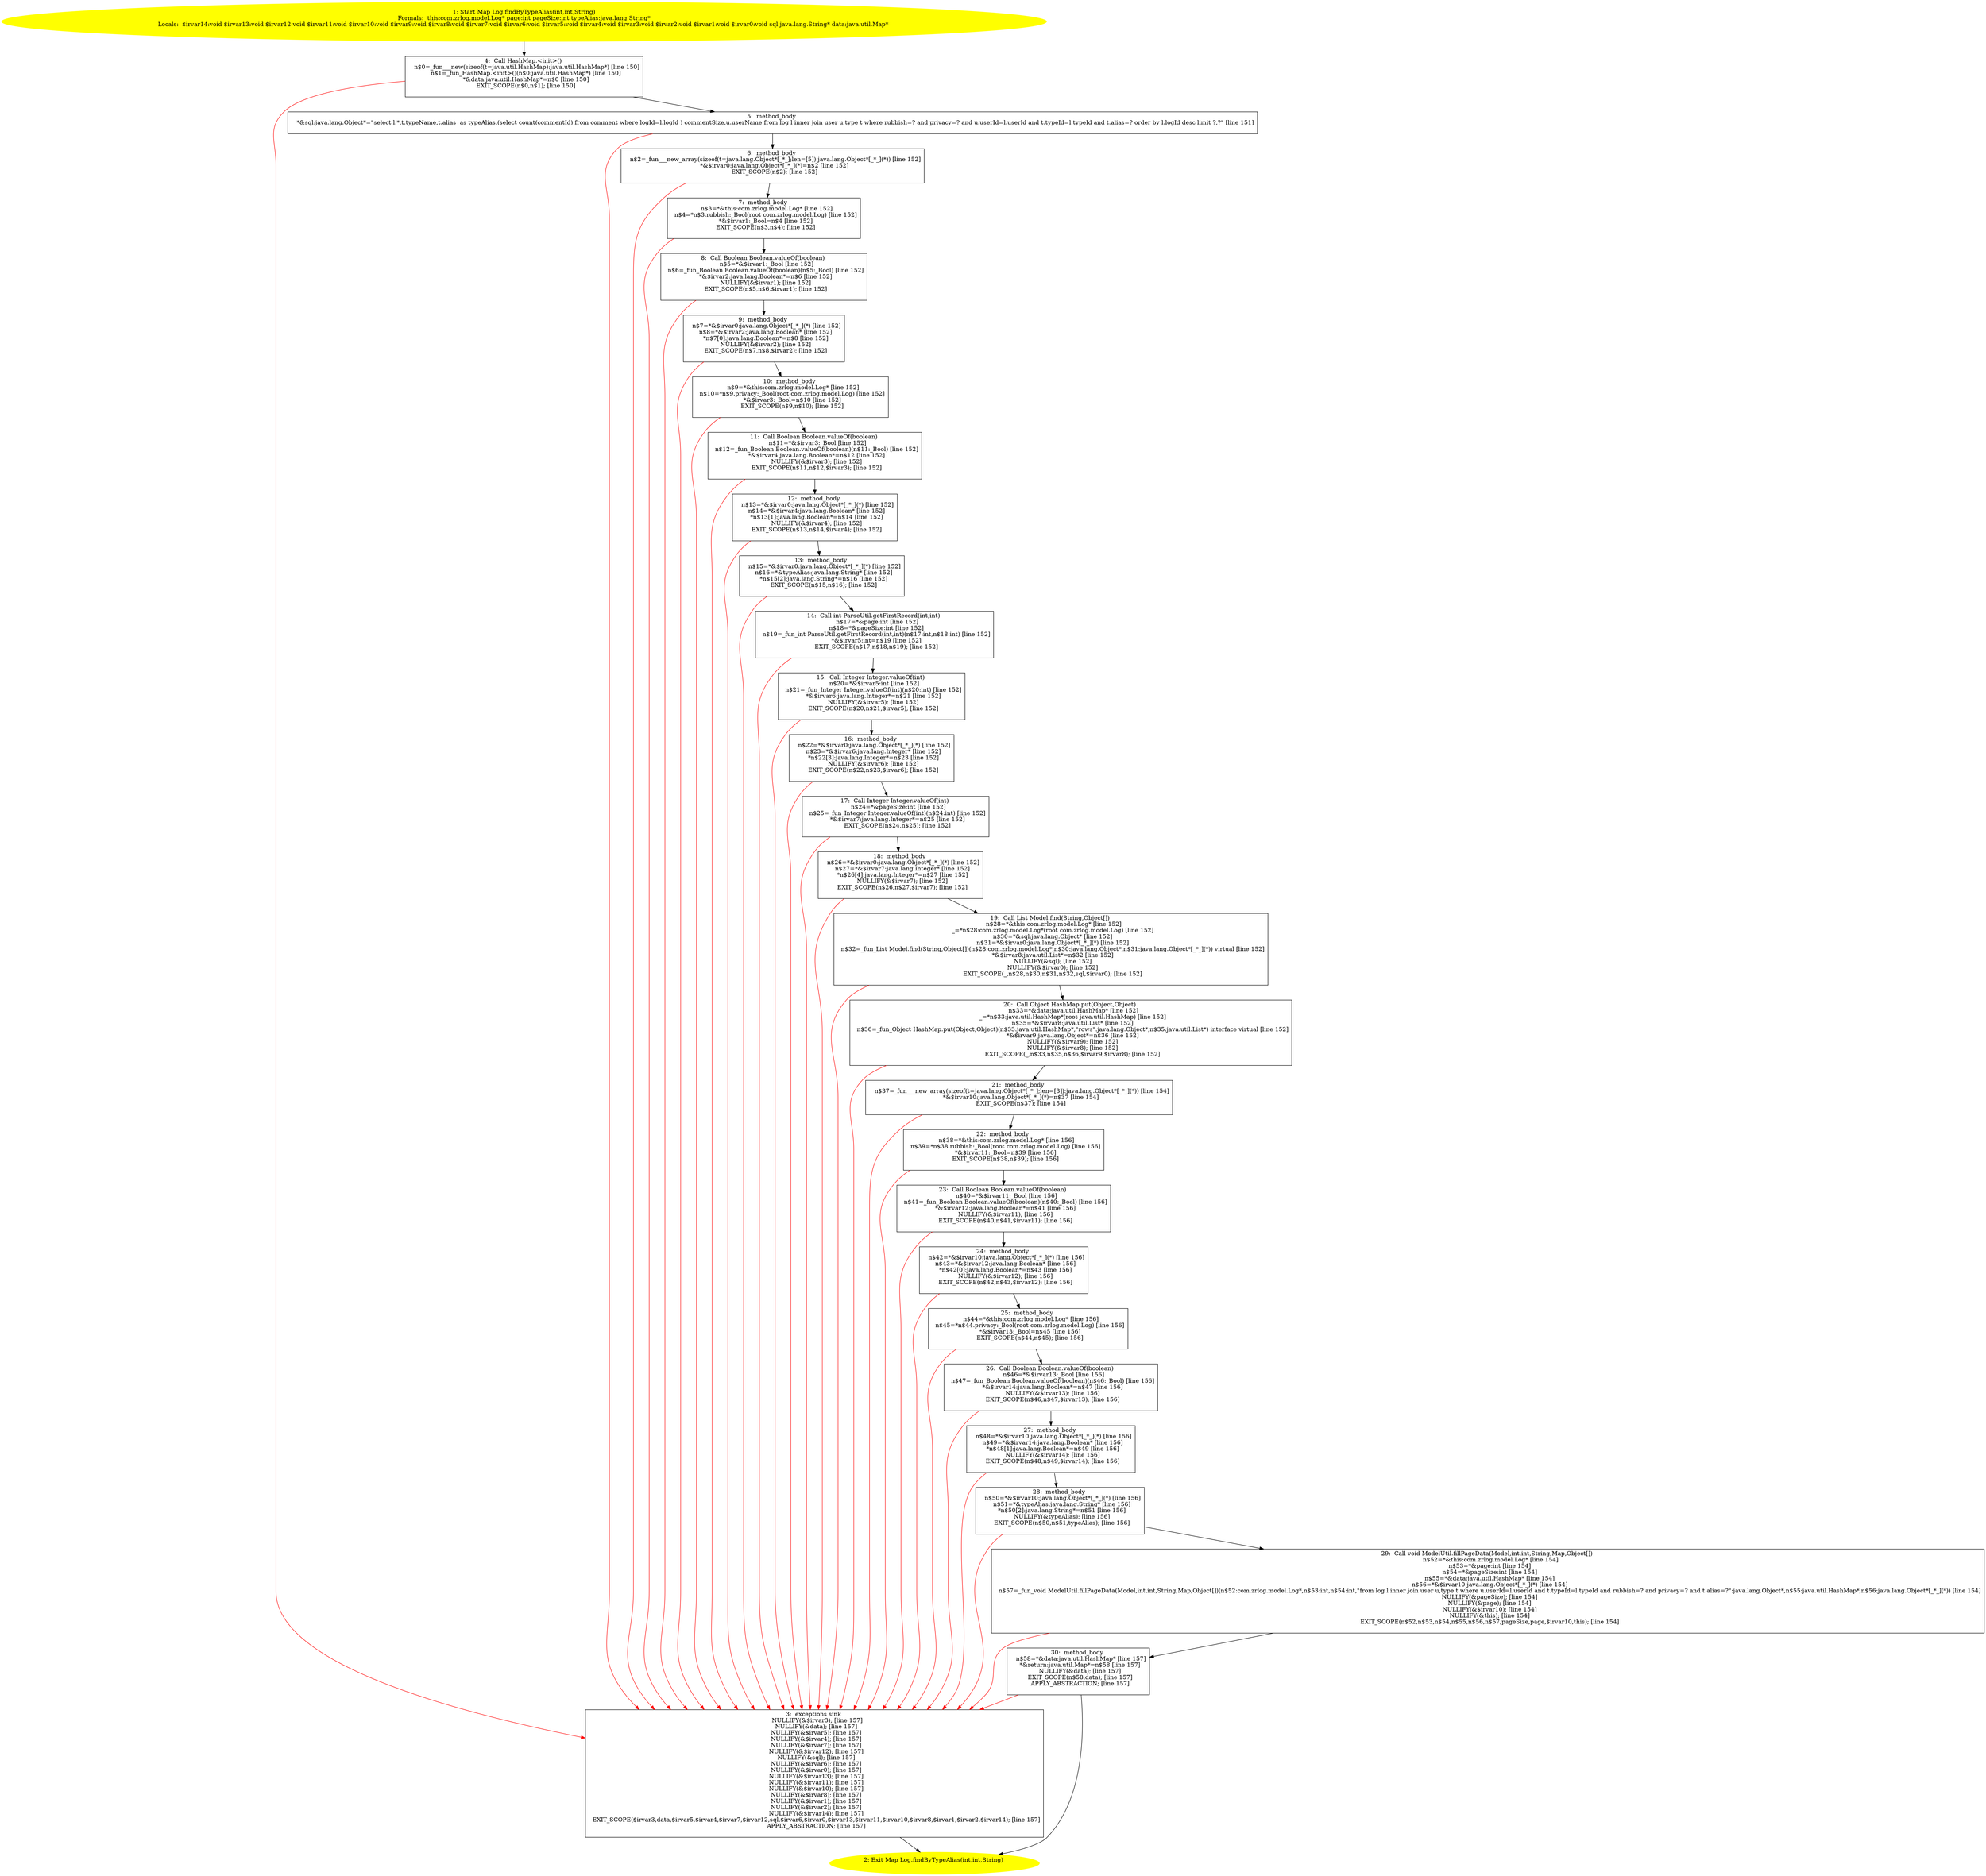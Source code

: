 /* @generated */
digraph cfg {
"com.zrlog.model.Log.findByTypeAlias(int,int,java.lang.String):java.util.Map.486b82fd1e507cf5224ef3f28139d561_1" [label="1: Start Map Log.findByTypeAlias(int,int,String)\nFormals:  this:com.zrlog.model.Log* page:int pageSize:int typeAlias:java.lang.String*\nLocals:  $irvar14:void $irvar13:void $irvar12:void $irvar11:void $irvar10:void $irvar9:void $irvar8:void $irvar7:void $irvar6:void $irvar5:void $irvar4:void $irvar3:void $irvar2:void $irvar1:void $irvar0:void sql:java.lang.String* data:java.util.Map* \n  " color=yellow style=filled]
	

	 "com.zrlog.model.Log.findByTypeAlias(int,int,java.lang.String):java.util.Map.486b82fd1e507cf5224ef3f28139d561_1" -> "com.zrlog.model.Log.findByTypeAlias(int,int,java.lang.String):java.util.Map.486b82fd1e507cf5224ef3f28139d561_4" ;
"com.zrlog.model.Log.findByTypeAlias(int,int,java.lang.String):java.util.Map.486b82fd1e507cf5224ef3f28139d561_2" [label="2: Exit Map Log.findByTypeAlias(int,int,String) \n  " color=yellow style=filled]
	

"com.zrlog.model.Log.findByTypeAlias(int,int,java.lang.String):java.util.Map.486b82fd1e507cf5224ef3f28139d561_3" [label="3:  exceptions sink \n   NULLIFY(&$irvar3); [line 157]\n  NULLIFY(&data); [line 157]\n  NULLIFY(&$irvar5); [line 157]\n  NULLIFY(&$irvar4); [line 157]\n  NULLIFY(&$irvar7); [line 157]\n  NULLIFY(&$irvar12); [line 157]\n  NULLIFY(&sql); [line 157]\n  NULLIFY(&$irvar6); [line 157]\n  NULLIFY(&$irvar0); [line 157]\n  NULLIFY(&$irvar13); [line 157]\n  NULLIFY(&$irvar11); [line 157]\n  NULLIFY(&$irvar10); [line 157]\n  NULLIFY(&$irvar8); [line 157]\n  NULLIFY(&$irvar1); [line 157]\n  NULLIFY(&$irvar2); [line 157]\n  NULLIFY(&$irvar14); [line 157]\n  EXIT_SCOPE($irvar3,data,$irvar5,$irvar4,$irvar7,$irvar12,sql,$irvar6,$irvar0,$irvar13,$irvar11,$irvar10,$irvar8,$irvar1,$irvar2,$irvar14); [line 157]\n  APPLY_ABSTRACTION; [line 157]\n " shape="box"]
	

	 "com.zrlog.model.Log.findByTypeAlias(int,int,java.lang.String):java.util.Map.486b82fd1e507cf5224ef3f28139d561_3" -> "com.zrlog.model.Log.findByTypeAlias(int,int,java.lang.String):java.util.Map.486b82fd1e507cf5224ef3f28139d561_2" ;
"com.zrlog.model.Log.findByTypeAlias(int,int,java.lang.String):java.util.Map.486b82fd1e507cf5224ef3f28139d561_4" [label="4:  Call HashMap.<init>() \n   n$0=_fun___new(sizeof(t=java.util.HashMap):java.util.HashMap*) [line 150]\n  n$1=_fun_HashMap.<init>()(n$0:java.util.HashMap*) [line 150]\n  *&data:java.util.HashMap*=n$0 [line 150]\n  EXIT_SCOPE(n$0,n$1); [line 150]\n " shape="box"]
	

	 "com.zrlog.model.Log.findByTypeAlias(int,int,java.lang.String):java.util.Map.486b82fd1e507cf5224ef3f28139d561_4" -> "com.zrlog.model.Log.findByTypeAlias(int,int,java.lang.String):java.util.Map.486b82fd1e507cf5224ef3f28139d561_5" ;
	 "com.zrlog.model.Log.findByTypeAlias(int,int,java.lang.String):java.util.Map.486b82fd1e507cf5224ef3f28139d561_4" -> "com.zrlog.model.Log.findByTypeAlias(int,int,java.lang.String):java.util.Map.486b82fd1e507cf5224ef3f28139d561_3" [color="red" ];
"com.zrlog.model.Log.findByTypeAlias(int,int,java.lang.String):java.util.Map.486b82fd1e507cf5224ef3f28139d561_5" [label="5:  method_body \n   *&sql:java.lang.Object*=\"select l.*,t.typeName,t.alias  as typeAlias,(select count(commentId) from comment where logId=l.logId ) commentSize,u.userName from log l inner join user u,type t where rubbish=? and privacy=? and u.userId=l.userId and t.typeId=l.typeId and t.alias=? order by l.logId desc limit ?,?\" [line 151]\n " shape="box"]
	

	 "com.zrlog.model.Log.findByTypeAlias(int,int,java.lang.String):java.util.Map.486b82fd1e507cf5224ef3f28139d561_5" -> "com.zrlog.model.Log.findByTypeAlias(int,int,java.lang.String):java.util.Map.486b82fd1e507cf5224ef3f28139d561_6" ;
	 "com.zrlog.model.Log.findByTypeAlias(int,int,java.lang.String):java.util.Map.486b82fd1e507cf5224ef3f28139d561_5" -> "com.zrlog.model.Log.findByTypeAlias(int,int,java.lang.String):java.util.Map.486b82fd1e507cf5224ef3f28139d561_3" [color="red" ];
"com.zrlog.model.Log.findByTypeAlias(int,int,java.lang.String):java.util.Map.486b82fd1e507cf5224ef3f28139d561_6" [label="6:  method_body \n   n$2=_fun___new_array(sizeof(t=java.lang.Object*[_*_];len=[5]):java.lang.Object*[_*_](*)) [line 152]\n  *&$irvar0:java.lang.Object*[_*_](*)=n$2 [line 152]\n  EXIT_SCOPE(n$2); [line 152]\n " shape="box"]
	

	 "com.zrlog.model.Log.findByTypeAlias(int,int,java.lang.String):java.util.Map.486b82fd1e507cf5224ef3f28139d561_6" -> "com.zrlog.model.Log.findByTypeAlias(int,int,java.lang.String):java.util.Map.486b82fd1e507cf5224ef3f28139d561_7" ;
	 "com.zrlog.model.Log.findByTypeAlias(int,int,java.lang.String):java.util.Map.486b82fd1e507cf5224ef3f28139d561_6" -> "com.zrlog.model.Log.findByTypeAlias(int,int,java.lang.String):java.util.Map.486b82fd1e507cf5224ef3f28139d561_3" [color="red" ];
"com.zrlog.model.Log.findByTypeAlias(int,int,java.lang.String):java.util.Map.486b82fd1e507cf5224ef3f28139d561_7" [label="7:  method_body \n   n$3=*&this:com.zrlog.model.Log* [line 152]\n  n$4=*n$3.rubbish:_Bool(root com.zrlog.model.Log) [line 152]\n  *&$irvar1:_Bool=n$4 [line 152]\n  EXIT_SCOPE(n$3,n$4); [line 152]\n " shape="box"]
	

	 "com.zrlog.model.Log.findByTypeAlias(int,int,java.lang.String):java.util.Map.486b82fd1e507cf5224ef3f28139d561_7" -> "com.zrlog.model.Log.findByTypeAlias(int,int,java.lang.String):java.util.Map.486b82fd1e507cf5224ef3f28139d561_8" ;
	 "com.zrlog.model.Log.findByTypeAlias(int,int,java.lang.String):java.util.Map.486b82fd1e507cf5224ef3f28139d561_7" -> "com.zrlog.model.Log.findByTypeAlias(int,int,java.lang.String):java.util.Map.486b82fd1e507cf5224ef3f28139d561_3" [color="red" ];
"com.zrlog.model.Log.findByTypeAlias(int,int,java.lang.String):java.util.Map.486b82fd1e507cf5224ef3f28139d561_8" [label="8:  Call Boolean Boolean.valueOf(boolean) \n   n$5=*&$irvar1:_Bool [line 152]\n  n$6=_fun_Boolean Boolean.valueOf(boolean)(n$5:_Bool) [line 152]\n  *&$irvar2:java.lang.Boolean*=n$6 [line 152]\n  NULLIFY(&$irvar1); [line 152]\n  EXIT_SCOPE(n$5,n$6,$irvar1); [line 152]\n " shape="box"]
	

	 "com.zrlog.model.Log.findByTypeAlias(int,int,java.lang.String):java.util.Map.486b82fd1e507cf5224ef3f28139d561_8" -> "com.zrlog.model.Log.findByTypeAlias(int,int,java.lang.String):java.util.Map.486b82fd1e507cf5224ef3f28139d561_9" ;
	 "com.zrlog.model.Log.findByTypeAlias(int,int,java.lang.String):java.util.Map.486b82fd1e507cf5224ef3f28139d561_8" -> "com.zrlog.model.Log.findByTypeAlias(int,int,java.lang.String):java.util.Map.486b82fd1e507cf5224ef3f28139d561_3" [color="red" ];
"com.zrlog.model.Log.findByTypeAlias(int,int,java.lang.String):java.util.Map.486b82fd1e507cf5224ef3f28139d561_9" [label="9:  method_body \n   n$7=*&$irvar0:java.lang.Object*[_*_](*) [line 152]\n  n$8=*&$irvar2:java.lang.Boolean* [line 152]\n  *n$7[0]:java.lang.Boolean*=n$8 [line 152]\n  NULLIFY(&$irvar2); [line 152]\n  EXIT_SCOPE(n$7,n$8,$irvar2); [line 152]\n " shape="box"]
	

	 "com.zrlog.model.Log.findByTypeAlias(int,int,java.lang.String):java.util.Map.486b82fd1e507cf5224ef3f28139d561_9" -> "com.zrlog.model.Log.findByTypeAlias(int,int,java.lang.String):java.util.Map.486b82fd1e507cf5224ef3f28139d561_10" ;
	 "com.zrlog.model.Log.findByTypeAlias(int,int,java.lang.String):java.util.Map.486b82fd1e507cf5224ef3f28139d561_9" -> "com.zrlog.model.Log.findByTypeAlias(int,int,java.lang.String):java.util.Map.486b82fd1e507cf5224ef3f28139d561_3" [color="red" ];
"com.zrlog.model.Log.findByTypeAlias(int,int,java.lang.String):java.util.Map.486b82fd1e507cf5224ef3f28139d561_10" [label="10:  method_body \n   n$9=*&this:com.zrlog.model.Log* [line 152]\n  n$10=*n$9.privacy:_Bool(root com.zrlog.model.Log) [line 152]\n  *&$irvar3:_Bool=n$10 [line 152]\n  EXIT_SCOPE(n$9,n$10); [line 152]\n " shape="box"]
	

	 "com.zrlog.model.Log.findByTypeAlias(int,int,java.lang.String):java.util.Map.486b82fd1e507cf5224ef3f28139d561_10" -> "com.zrlog.model.Log.findByTypeAlias(int,int,java.lang.String):java.util.Map.486b82fd1e507cf5224ef3f28139d561_11" ;
	 "com.zrlog.model.Log.findByTypeAlias(int,int,java.lang.String):java.util.Map.486b82fd1e507cf5224ef3f28139d561_10" -> "com.zrlog.model.Log.findByTypeAlias(int,int,java.lang.String):java.util.Map.486b82fd1e507cf5224ef3f28139d561_3" [color="red" ];
"com.zrlog.model.Log.findByTypeAlias(int,int,java.lang.String):java.util.Map.486b82fd1e507cf5224ef3f28139d561_11" [label="11:  Call Boolean Boolean.valueOf(boolean) \n   n$11=*&$irvar3:_Bool [line 152]\n  n$12=_fun_Boolean Boolean.valueOf(boolean)(n$11:_Bool) [line 152]\n  *&$irvar4:java.lang.Boolean*=n$12 [line 152]\n  NULLIFY(&$irvar3); [line 152]\n  EXIT_SCOPE(n$11,n$12,$irvar3); [line 152]\n " shape="box"]
	

	 "com.zrlog.model.Log.findByTypeAlias(int,int,java.lang.String):java.util.Map.486b82fd1e507cf5224ef3f28139d561_11" -> "com.zrlog.model.Log.findByTypeAlias(int,int,java.lang.String):java.util.Map.486b82fd1e507cf5224ef3f28139d561_12" ;
	 "com.zrlog.model.Log.findByTypeAlias(int,int,java.lang.String):java.util.Map.486b82fd1e507cf5224ef3f28139d561_11" -> "com.zrlog.model.Log.findByTypeAlias(int,int,java.lang.String):java.util.Map.486b82fd1e507cf5224ef3f28139d561_3" [color="red" ];
"com.zrlog.model.Log.findByTypeAlias(int,int,java.lang.String):java.util.Map.486b82fd1e507cf5224ef3f28139d561_12" [label="12:  method_body \n   n$13=*&$irvar0:java.lang.Object*[_*_](*) [line 152]\n  n$14=*&$irvar4:java.lang.Boolean* [line 152]\n  *n$13[1]:java.lang.Boolean*=n$14 [line 152]\n  NULLIFY(&$irvar4); [line 152]\n  EXIT_SCOPE(n$13,n$14,$irvar4); [line 152]\n " shape="box"]
	

	 "com.zrlog.model.Log.findByTypeAlias(int,int,java.lang.String):java.util.Map.486b82fd1e507cf5224ef3f28139d561_12" -> "com.zrlog.model.Log.findByTypeAlias(int,int,java.lang.String):java.util.Map.486b82fd1e507cf5224ef3f28139d561_13" ;
	 "com.zrlog.model.Log.findByTypeAlias(int,int,java.lang.String):java.util.Map.486b82fd1e507cf5224ef3f28139d561_12" -> "com.zrlog.model.Log.findByTypeAlias(int,int,java.lang.String):java.util.Map.486b82fd1e507cf5224ef3f28139d561_3" [color="red" ];
"com.zrlog.model.Log.findByTypeAlias(int,int,java.lang.String):java.util.Map.486b82fd1e507cf5224ef3f28139d561_13" [label="13:  method_body \n   n$15=*&$irvar0:java.lang.Object*[_*_](*) [line 152]\n  n$16=*&typeAlias:java.lang.String* [line 152]\n  *n$15[2]:java.lang.String*=n$16 [line 152]\n  EXIT_SCOPE(n$15,n$16); [line 152]\n " shape="box"]
	

	 "com.zrlog.model.Log.findByTypeAlias(int,int,java.lang.String):java.util.Map.486b82fd1e507cf5224ef3f28139d561_13" -> "com.zrlog.model.Log.findByTypeAlias(int,int,java.lang.String):java.util.Map.486b82fd1e507cf5224ef3f28139d561_14" ;
	 "com.zrlog.model.Log.findByTypeAlias(int,int,java.lang.String):java.util.Map.486b82fd1e507cf5224ef3f28139d561_13" -> "com.zrlog.model.Log.findByTypeAlias(int,int,java.lang.String):java.util.Map.486b82fd1e507cf5224ef3f28139d561_3" [color="red" ];
"com.zrlog.model.Log.findByTypeAlias(int,int,java.lang.String):java.util.Map.486b82fd1e507cf5224ef3f28139d561_14" [label="14:  Call int ParseUtil.getFirstRecord(int,int) \n   n$17=*&page:int [line 152]\n  n$18=*&pageSize:int [line 152]\n  n$19=_fun_int ParseUtil.getFirstRecord(int,int)(n$17:int,n$18:int) [line 152]\n  *&$irvar5:int=n$19 [line 152]\n  EXIT_SCOPE(n$17,n$18,n$19); [line 152]\n " shape="box"]
	

	 "com.zrlog.model.Log.findByTypeAlias(int,int,java.lang.String):java.util.Map.486b82fd1e507cf5224ef3f28139d561_14" -> "com.zrlog.model.Log.findByTypeAlias(int,int,java.lang.String):java.util.Map.486b82fd1e507cf5224ef3f28139d561_15" ;
	 "com.zrlog.model.Log.findByTypeAlias(int,int,java.lang.String):java.util.Map.486b82fd1e507cf5224ef3f28139d561_14" -> "com.zrlog.model.Log.findByTypeAlias(int,int,java.lang.String):java.util.Map.486b82fd1e507cf5224ef3f28139d561_3" [color="red" ];
"com.zrlog.model.Log.findByTypeAlias(int,int,java.lang.String):java.util.Map.486b82fd1e507cf5224ef3f28139d561_15" [label="15:  Call Integer Integer.valueOf(int) \n   n$20=*&$irvar5:int [line 152]\n  n$21=_fun_Integer Integer.valueOf(int)(n$20:int) [line 152]\n  *&$irvar6:java.lang.Integer*=n$21 [line 152]\n  NULLIFY(&$irvar5); [line 152]\n  EXIT_SCOPE(n$20,n$21,$irvar5); [line 152]\n " shape="box"]
	

	 "com.zrlog.model.Log.findByTypeAlias(int,int,java.lang.String):java.util.Map.486b82fd1e507cf5224ef3f28139d561_15" -> "com.zrlog.model.Log.findByTypeAlias(int,int,java.lang.String):java.util.Map.486b82fd1e507cf5224ef3f28139d561_16" ;
	 "com.zrlog.model.Log.findByTypeAlias(int,int,java.lang.String):java.util.Map.486b82fd1e507cf5224ef3f28139d561_15" -> "com.zrlog.model.Log.findByTypeAlias(int,int,java.lang.String):java.util.Map.486b82fd1e507cf5224ef3f28139d561_3" [color="red" ];
"com.zrlog.model.Log.findByTypeAlias(int,int,java.lang.String):java.util.Map.486b82fd1e507cf5224ef3f28139d561_16" [label="16:  method_body \n   n$22=*&$irvar0:java.lang.Object*[_*_](*) [line 152]\n  n$23=*&$irvar6:java.lang.Integer* [line 152]\n  *n$22[3]:java.lang.Integer*=n$23 [line 152]\n  NULLIFY(&$irvar6); [line 152]\n  EXIT_SCOPE(n$22,n$23,$irvar6); [line 152]\n " shape="box"]
	

	 "com.zrlog.model.Log.findByTypeAlias(int,int,java.lang.String):java.util.Map.486b82fd1e507cf5224ef3f28139d561_16" -> "com.zrlog.model.Log.findByTypeAlias(int,int,java.lang.String):java.util.Map.486b82fd1e507cf5224ef3f28139d561_17" ;
	 "com.zrlog.model.Log.findByTypeAlias(int,int,java.lang.String):java.util.Map.486b82fd1e507cf5224ef3f28139d561_16" -> "com.zrlog.model.Log.findByTypeAlias(int,int,java.lang.String):java.util.Map.486b82fd1e507cf5224ef3f28139d561_3" [color="red" ];
"com.zrlog.model.Log.findByTypeAlias(int,int,java.lang.String):java.util.Map.486b82fd1e507cf5224ef3f28139d561_17" [label="17:  Call Integer Integer.valueOf(int) \n   n$24=*&pageSize:int [line 152]\n  n$25=_fun_Integer Integer.valueOf(int)(n$24:int) [line 152]\n  *&$irvar7:java.lang.Integer*=n$25 [line 152]\n  EXIT_SCOPE(n$24,n$25); [line 152]\n " shape="box"]
	

	 "com.zrlog.model.Log.findByTypeAlias(int,int,java.lang.String):java.util.Map.486b82fd1e507cf5224ef3f28139d561_17" -> "com.zrlog.model.Log.findByTypeAlias(int,int,java.lang.String):java.util.Map.486b82fd1e507cf5224ef3f28139d561_18" ;
	 "com.zrlog.model.Log.findByTypeAlias(int,int,java.lang.String):java.util.Map.486b82fd1e507cf5224ef3f28139d561_17" -> "com.zrlog.model.Log.findByTypeAlias(int,int,java.lang.String):java.util.Map.486b82fd1e507cf5224ef3f28139d561_3" [color="red" ];
"com.zrlog.model.Log.findByTypeAlias(int,int,java.lang.String):java.util.Map.486b82fd1e507cf5224ef3f28139d561_18" [label="18:  method_body \n   n$26=*&$irvar0:java.lang.Object*[_*_](*) [line 152]\n  n$27=*&$irvar7:java.lang.Integer* [line 152]\n  *n$26[4]:java.lang.Integer*=n$27 [line 152]\n  NULLIFY(&$irvar7); [line 152]\n  EXIT_SCOPE(n$26,n$27,$irvar7); [line 152]\n " shape="box"]
	

	 "com.zrlog.model.Log.findByTypeAlias(int,int,java.lang.String):java.util.Map.486b82fd1e507cf5224ef3f28139d561_18" -> "com.zrlog.model.Log.findByTypeAlias(int,int,java.lang.String):java.util.Map.486b82fd1e507cf5224ef3f28139d561_19" ;
	 "com.zrlog.model.Log.findByTypeAlias(int,int,java.lang.String):java.util.Map.486b82fd1e507cf5224ef3f28139d561_18" -> "com.zrlog.model.Log.findByTypeAlias(int,int,java.lang.String):java.util.Map.486b82fd1e507cf5224ef3f28139d561_3" [color="red" ];
"com.zrlog.model.Log.findByTypeAlias(int,int,java.lang.String):java.util.Map.486b82fd1e507cf5224ef3f28139d561_19" [label="19:  Call List Model.find(String,Object[]) \n   n$28=*&this:com.zrlog.model.Log* [line 152]\n  _=*n$28:com.zrlog.model.Log*(root com.zrlog.model.Log) [line 152]\n  n$30=*&sql:java.lang.Object* [line 152]\n  n$31=*&$irvar0:java.lang.Object*[_*_](*) [line 152]\n  n$32=_fun_List Model.find(String,Object[])(n$28:com.zrlog.model.Log*,n$30:java.lang.Object*,n$31:java.lang.Object*[_*_](*)) virtual [line 152]\n  *&$irvar8:java.util.List*=n$32 [line 152]\n  NULLIFY(&sql); [line 152]\n  NULLIFY(&$irvar0); [line 152]\n  EXIT_SCOPE(_,n$28,n$30,n$31,n$32,sql,$irvar0); [line 152]\n " shape="box"]
	

	 "com.zrlog.model.Log.findByTypeAlias(int,int,java.lang.String):java.util.Map.486b82fd1e507cf5224ef3f28139d561_19" -> "com.zrlog.model.Log.findByTypeAlias(int,int,java.lang.String):java.util.Map.486b82fd1e507cf5224ef3f28139d561_20" ;
	 "com.zrlog.model.Log.findByTypeAlias(int,int,java.lang.String):java.util.Map.486b82fd1e507cf5224ef3f28139d561_19" -> "com.zrlog.model.Log.findByTypeAlias(int,int,java.lang.String):java.util.Map.486b82fd1e507cf5224ef3f28139d561_3" [color="red" ];
"com.zrlog.model.Log.findByTypeAlias(int,int,java.lang.String):java.util.Map.486b82fd1e507cf5224ef3f28139d561_20" [label="20:  Call Object HashMap.put(Object,Object) \n   n$33=*&data:java.util.HashMap* [line 152]\n  _=*n$33:java.util.HashMap*(root java.util.HashMap) [line 152]\n  n$35=*&$irvar8:java.util.List* [line 152]\n  n$36=_fun_Object HashMap.put(Object,Object)(n$33:java.util.HashMap*,\"rows\":java.lang.Object*,n$35:java.util.List*) interface virtual [line 152]\n  *&$irvar9:java.lang.Object*=n$36 [line 152]\n  NULLIFY(&$irvar9); [line 152]\n  NULLIFY(&$irvar8); [line 152]\n  EXIT_SCOPE(_,n$33,n$35,n$36,$irvar9,$irvar8); [line 152]\n " shape="box"]
	

	 "com.zrlog.model.Log.findByTypeAlias(int,int,java.lang.String):java.util.Map.486b82fd1e507cf5224ef3f28139d561_20" -> "com.zrlog.model.Log.findByTypeAlias(int,int,java.lang.String):java.util.Map.486b82fd1e507cf5224ef3f28139d561_21" ;
	 "com.zrlog.model.Log.findByTypeAlias(int,int,java.lang.String):java.util.Map.486b82fd1e507cf5224ef3f28139d561_20" -> "com.zrlog.model.Log.findByTypeAlias(int,int,java.lang.String):java.util.Map.486b82fd1e507cf5224ef3f28139d561_3" [color="red" ];
"com.zrlog.model.Log.findByTypeAlias(int,int,java.lang.String):java.util.Map.486b82fd1e507cf5224ef3f28139d561_21" [label="21:  method_body \n   n$37=_fun___new_array(sizeof(t=java.lang.Object*[_*_];len=[3]):java.lang.Object*[_*_](*)) [line 154]\n  *&$irvar10:java.lang.Object*[_*_](*)=n$37 [line 154]\n  EXIT_SCOPE(n$37); [line 154]\n " shape="box"]
	

	 "com.zrlog.model.Log.findByTypeAlias(int,int,java.lang.String):java.util.Map.486b82fd1e507cf5224ef3f28139d561_21" -> "com.zrlog.model.Log.findByTypeAlias(int,int,java.lang.String):java.util.Map.486b82fd1e507cf5224ef3f28139d561_22" ;
	 "com.zrlog.model.Log.findByTypeAlias(int,int,java.lang.String):java.util.Map.486b82fd1e507cf5224ef3f28139d561_21" -> "com.zrlog.model.Log.findByTypeAlias(int,int,java.lang.String):java.util.Map.486b82fd1e507cf5224ef3f28139d561_3" [color="red" ];
"com.zrlog.model.Log.findByTypeAlias(int,int,java.lang.String):java.util.Map.486b82fd1e507cf5224ef3f28139d561_22" [label="22:  method_body \n   n$38=*&this:com.zrlog.model.Log* [line 156]\n  n$39=*n$38.rubbish:_Bool(root com.zrlog.model.Log) [line 156]\n  *&$irvar11:_Bool=n$39 [line 156]\n  EXIT_SCOPE(n$38,n$39); [line 156]\n " shape="box"]
	

	 "com.zrlog.model.Log.findByTypeAlias(int,int,java.lang.String):java.util.Map.486b82fd1e507cf5224ef3f28139d561_22" -> "com.zrlog.model.Log.findByTypeAlias(int,int,java.lang.String):java.util.Map.486b82fd1e507cf5224ef3f28139d561_23" ;
	 "com.zrlog.model.Log.findByTypeAlias(int,int,java.lang.String):java.util.Map.486b82fd1e507cf5224ef3f28139d561_22" -> "com.zrlog.model.Log.findByTypeAlias(int,int,java.lang.String):java.util.Map.486b82fd1e507cf5224ef3f28139d561_3" [color="red" ];
"com.zrlog.model.Log.findByTypeAlias(int,int,java.lang.String):java.util.Map.486b82fd1e507cf5224ef3f28139d561_23" [label="23:  Call Boolean Boolean.valueOf(boolean) \n   n$40=*&$irvar11:_Bool [line 156]\n  n$41=_fun_Boolean Boolean.valueOf(boolean)(n$40:_Bool) [line 156]\n  *&$irvar12:java.lang.Boolean*=n$41 [line 156]\n  NULLIFY(&$irvar11); [line 156]\n  EXIT_SCOPE(n$40,n$41,$irvar11); [line 156]\n " shape="box"]
	

	 "com.zrlog.model.Log.findByTypeAlias(int,int,java.lang.String):java.util.Map.486b82fd1e507cf5224ef3f28139d561_23" -> "com.zrlog.model.Log.findByTypeAlias(int,int,java.lang.String):java.util.Map.486b82fd1e507cf5224ef3f28139d561_24" ;
	 "com.zrlog.model.Log.findByTypeAlias(int,int,java.lang.String):java.util.Map.486b82fd1e507cf5224ef3f28139d561_23" -> "com.zrlog.model.Log.findByTypeAlias(int,int,java.lang.String):java.util.Map.486b82fd1e507cf5224ef3f28139d561_3" [color="red" ];
"com.zrlog.model.Log.findByTypeAlias(int,int,java.lang.String):java.util.Map.486b82fd1e507cf5224ef3f28139d561_24" [label="24:  method_body \n   n$42=*&$irvar10:java.lang.Object*[_*_](*) [line 156]\n  n$43=*&$irvar12:java.lang.Boolean* [line 156]\n  *n$42[0]:java.lang.Boolean*=n$43 [line 156]\n  NULLIFY(&$irvar12); [line 156]\n  EXIT_SCOPE(n$42,n$43,$irvar12); [line 156]\n " shape="box"]
	

	 "com.zrlog.model.Log.findByTypeAlias(int,int,java.lang.String):java.util.Map.486b82fd1e507cf5224ef3f28139d561_24" -> "com.zrlog.model.Log.findByTypeAlias(int,int,java.lang.String):java.util.Map.486b82fd1e507cf5224ef3f28139d561_25" ;
	 "com.zrlog.model.Log.findByTypeAlias(int,int,java.lang.String):java.util.Map.486b82fd1e507cf5224ef3f28139d561_24" -> "com.zrlog.model.Log.findByTypeAlias(int,int,java.lang.String):java.util.Map.486b82fd1e507cf5224ef3f28139d561_3" [color="red" ];
"com.zrlog.model.Log.findByTypeAlias(int,int,java.lang.String):java.util.Map.486b82fd1e507cf5224ef3f28139d561_25" [label="25:  method_body \n   n$44=*&this:com.zrlog.model.Log* [line 156]\n  n$45=*n$44.privacy:_Bool(root com.zrlog.model.Log) [line 156]\n  *&$irvar13:_Bool=n$45 [line 156]\n  EXIT_SCOPE(n$44,n$45); [line 156]\n " shape="box"]
	

	 "com.zrlog.model.Log.findByTypeAlias(int,int,java.lang.String):java.util.Map.486b82fd1e507cf5224ef3f28139d561_25" -> "com.zrlog.model.Log.findByTypeAlias(int,int,java.lang.String):java.util.Map.486b82fd1e507cf5224ef3f28139d561_26" ;
	 "com.zrlog.model.Log.findByTypeAlias(int,int,java.lang.String):java.util.Map.486b82fd1e507cf5224ef3f28139d561_25" -> "com.zrlog.model.Log.findByTypeAlias(int,int,java.lang.String):java.util.Map.486b82fd1e507cf5224ef3f28139d561_3" [color="red" ];
"com.zrlog.model.Log.findByTypeAlias(int,int,java.lang.String):java.util.Map.486b82fd1e507cf5224ef3f28139d561_26" [label="26:  Call Boolean Boolean.valueOf(boolean) \n   n$46=*&$irvar13:_Bool [line 156]\n  n$47=_fun_Boolean Boolean.valueOf(boolean)(n$46:_Bool) [line 156]\n  *&$irvar14:java.lang.Boolean*=n$47 [line 156]\n  NULLIFY(&$irvar13); [line 156]\n  EXIT_SCOPE(n$46,n$47,$irvar13); [line 156]\n " shape="box"]
	

	 "com.zrlog.model.Log.findByTypeAlias(int,int,java.lang.String):java.util.Map.486b82fd1e507cf5224ef3f28139d561_26" -> "com.zrlog.model.Log.findByTypeAlias(int,int,java.lang.String):java.util.Map.486b82fd1e507cf5224ef3f28139d561_27" ;
	 "com.zrlog.model.Log.findByTypeAlias(int,int,java.lang.String):java.util.Map.486b82fd1e507cf5224ef3f28139d561_26" -> "com.zrlog.model.Log.findByTypeAlias(int,int,java.lang.String):java.util.Map.486b82fd1e507cf5224ef3f28139d561_3" [color="red" ];
"com.zrlog.model.Log.findByTypeAlias(int,int,java.lang.String):java.util.Map.486b82fd1e507cf5224ef3f28139d561_27" [label="27:  method_body \n   n$48=*&$irvar10:java.lang.Object*[_*_](*) [line 156]\n  n$49=*&$irvar14:java.lang.Boolean* [line 156]\n  *n$48[1]:java.lang.Boolean*=n$49 [line 156]\n  NULLIFY(&$irvar14); [line 156]\n  EXIT_SCOPE(n$48,n$49,$irvar14); [line 156]\n " shape="box"]
	

	 "com.zrlog.model.Log.findByTypeAlias(int,int,java.lang.String):java.util.Map.486b82fd1e507cf5224ef3f28139d561_27" -> "com.zrlog.model.Log.findByTypeAlias(int,int,java.lang.String):java.util.Map.486b82fd1e507cf5224ef3f28139d561_28" ;
	 "com.zrlog.model.Log.findByTypeAlias(int,int,java.lang.String):java.util.Map.486b82fd1e507cf5224ef3f28139d561_27" -> "com.zrlog.model.Log.findByTypeAlias(int,int,java.lang.String):java.util.Map.486b82fd1e507cf5224ef3f28139d561_3" [color="red" ];
"com.zrlog.model.Log.findByTypeAlias(int,int,java.lang.String):java.util.Map.486b82fd1e507cf5224ef3f28139d561_28" [label="28:  method_body \n   n$50=*&$irvar10:java.lang.Object*[_*_](*) [line 156]\n  n$51=*&typeAlias:java.lang.String* [line 156]\n  *n$50[2]:java.lang.String*=n$51 [line 156]\n  NULLIFY(&typeAlias); [line 156]\n  EXIT_SCOPE(n$50,n$51,typeAlias); [line 156]\n " shape="box"]
	

	 "com.zrlog.model.Log.findByTypeAlias(int,int,java.lang.String):java.util.Map.486b82fd1e507cf5224ef3f28139d561_28" -> "com.zrlog.model.Log.findByTypeAlias(int,int,java.lang.String):java.util.Map.486b82fd1e507cf5224ef3f28139d561_29" ;
	 "com.zrlog.model.Log.findByTypeAlias(int,int,java.lang.String):java.util.Map.486b82fd1e507cf5224ef3f28139d561_28" -> "com.zrlog.model.Log.findByTypeAlias(int,int,java.lang.String):java.util.Map.486b82fd1e507cf5224ef3f28139d561_3" [color="red" ];
"com.zrlog.model.Log.findByTypeAlias(int,int,java.lang.String):java.util.Map.486b82fd1e507cf5224ef3f28139d561_29" [label="29:  Call void ModelUtil.fillPageData(Model,int,int,String,Map,Object[]) \n   n$52=*&this:com.zrlog.model.Log* [line 154]\n  n$53=*&page:int [line 154]\n  n$54=*&pageSize:int [line 154]\n  n$55=*&data:java.util.HashMap* [line 154]\n  n$56=*&$irvar10:java.lang.Object*[_*_](*) [line 154]\n  n$57=_fun_void ModelUtil.fillPageData(Model,int,int,String,Map,Object[])(n$52:com.zrlog.model.Log*,n$53:int,n$54:int,\"from log l inner join user u,type t where u.userId=l.userId and t.typeId=l.typeId and rubbish=? and privacy=? and t.alias=?\":java.lang.Object*,n$55:java.util.HashMap*,n$56:java.lang.Object*[_*_](*)) [line 154]\n  NULLIFY(&pageSize); [line 154]\n  NULLIFY(&page); [line 154]\n  NULLIFY(&$irvar10); [line 154]\n  NULLIFY(&this); [line 154]\n  EXIT_SCOPE(n$52,n$53,n$54,n$55,n$56,n$57,pageSize,page,$irvar10,this); [line 154]\n " shape="box"]
	

	 "com.zrlog.model.Log.findByTypeAlias(int,int,java.lang.String):java.util.Map.486b82fd1e507cf5224ef3f28139d561_29" -> "com.zrlog.model.Log.findByTypeAlias(int,int,java.lang.String):java.util.Map.486b82fd1e507cf5224ef3f28139d561_30" ;
	 "com.zrlog.model.Log.findByTypeAlias(int,int,java.lang.String):java.util.Map.486b82fd1e507cf5224ef3f28139d561_29" -> "com.zrlog.model.Log.findByTypeAlias(int,int,java.lang.String):java.util.Map.486b82fd1e507cf5224ef3f28139d561_3" [color="red" ];
"com.zrlog.model.Log.findByTypeAlias(int,int,java.lang.String):java.util.Map.486b82fd1e507cf5224ef3f28139d561_30" [label="30:  method_body \n   n$58=*&data:java.util.HashMap* [line 157]\n  *&return:java.util.Map*=n$58 [line 157]\n  NULLIFY(&data); [line 157]\n  EXIT_SCOPE(n$58,data); [line 157]\n  APPLY_ABSTRACTION; [line 157]\n " shape="box"]
	

	 "com.zrlog.model.Log.findByTypeAlias(int,int,java.lang.String):java.util.Map.486b82fd1e507cf5224ef3f28139d561_30" -> "com.zrlog.model.Log.findByTypeAlias(int,int,java.lang.String):java.util.Map.486b82fd1e507cf5224ef3f28139d561_2" ;
	 "com.zrlog.model.Log.findByTypeAlias(int,int,java.lang.String):java.util.Map.486b82fd1e507cf5224ef3f28139d561_30" -> "com.zrlog.model.Log.findByTypeAlias(int,int,java.lang.String):java.util.Map.486b82fd1e507cf5224ef3f28139d561_3" [color="red" ];
}
